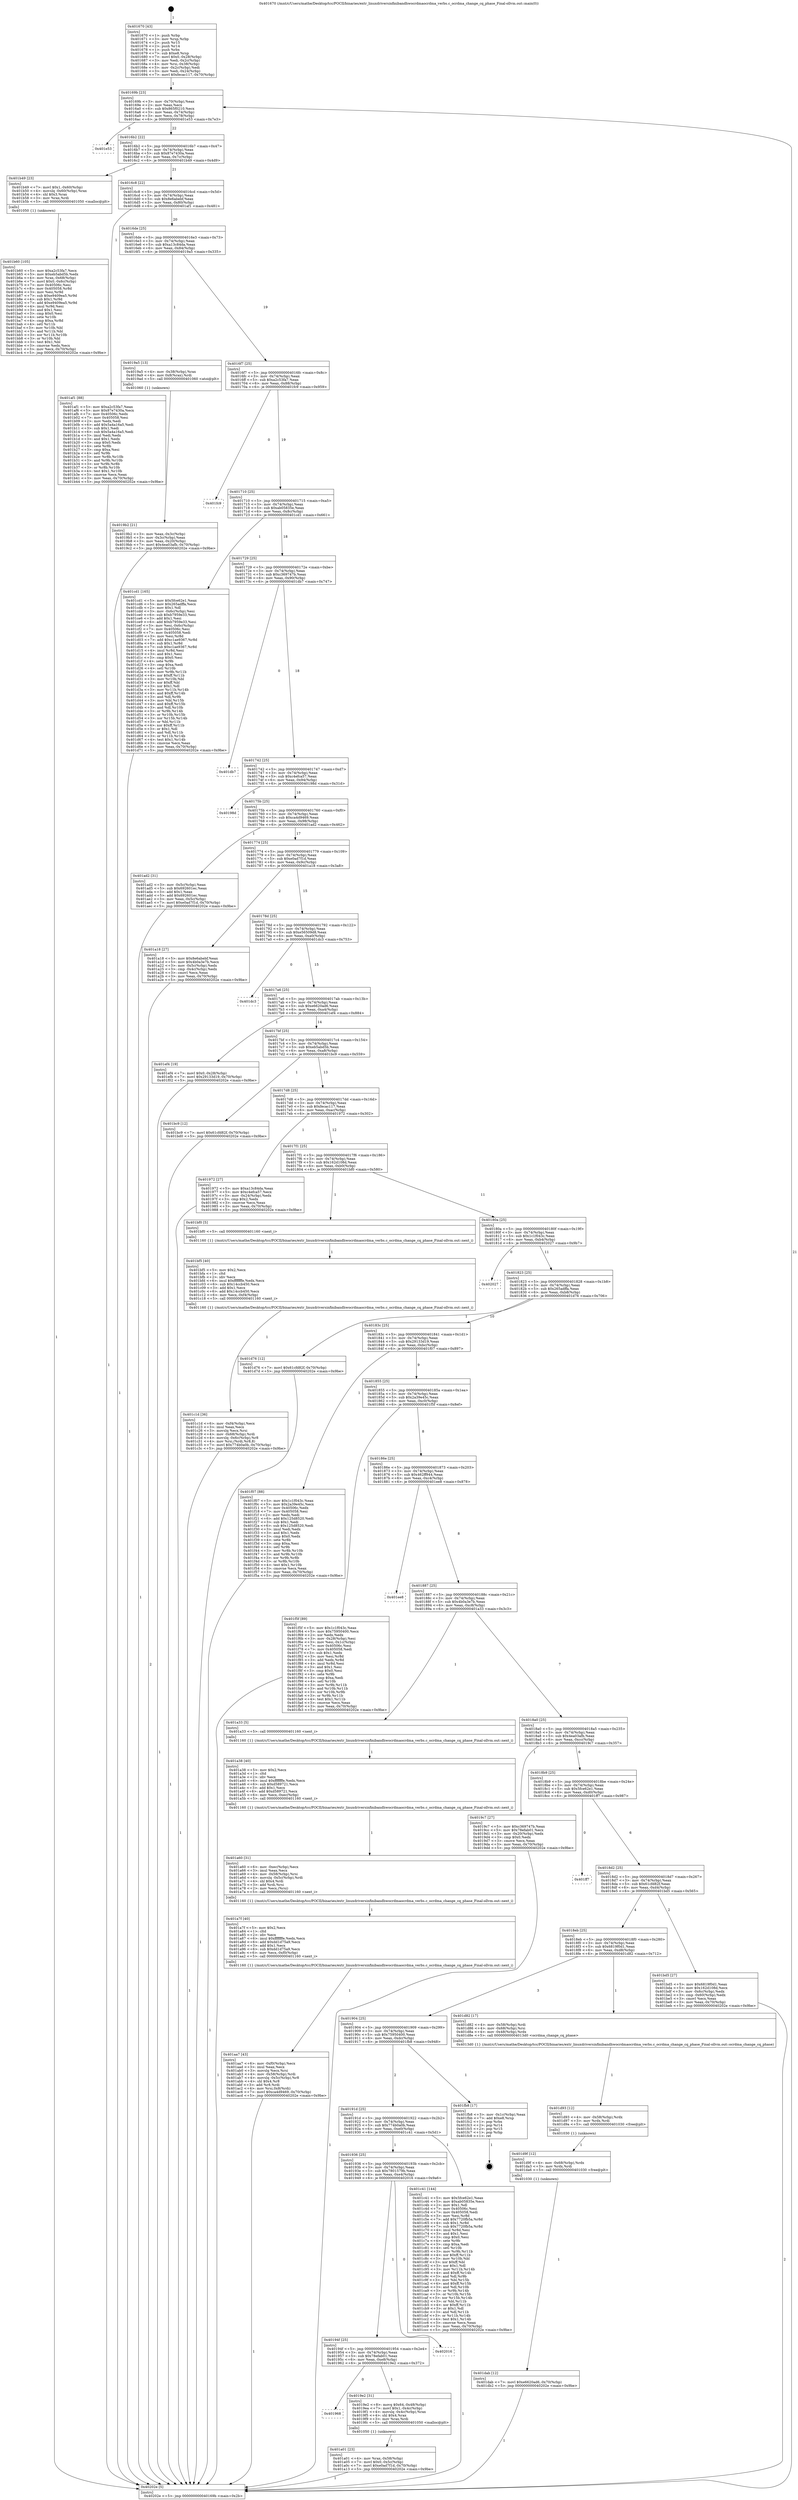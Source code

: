 digraph "0x401670" {
  label = "0x401670 (/mnt/c/Users/mathe/Desktop/tcc/POCII/binaries/extr_linuxdriversinfinibandhwocrdmaocrdma_verbs.c_ocrdma_change_cq_phase_Final-ollvm.out::main(0))"
  labelloc = "t"
  node[shape=record]

  Entry [label="",width=0.3,height=0.3,shape=circle,fillcolor=black,style=filled]
  "0x40169b" [label="{
     0x40169b [23]\l
     | [instrs]\l
     &nbsp;&nbsp;0x40169b \<+3\>: mov -0x70(%rbp),%eax\l
     &nbsp;&nbsp;0x40169e \<+2\>: mov %eax,%ecx\l
     &nbsp;&nbsp;0x4016a0 \<+6\>: sub $0x865f0210,%ecx\l
     &nbsp;&nbsp;0x4016a6 \<+3\>: mov %eax,-0x74(%rbp)\l
     &nbsp;&nbsp;0x4016a9 \<+3\>: mov %ecx,-0x78(%rbp)\l
     &nbsp;&nbsp;0x4016ac \<+6\>: je 0000000000401e53 \<main+0x7e3\>\l
  }"]
  "0x401e53" [label="{
     0x401e53\l
  }", style=dashed]
  "0x4016b2" [label="{
     0x4016b2 [22]\l
     | [instrs]\l
     &nbsp;&nbsp;0x4016b2 \<+5\>: jmp 00000000004016b7 \<main+0x47\>\l
     &nbsp;&nbsp;0x4016b7 \<+3\>: mov -0x74(%rbp),%eax\l
     &nbsp;&nbsp;0x4016ba \<+5\>: sub $0x87e7430a,%eax\l
     &nbsp;&nbsp;0x4016bf \<+3\>: mov %eax,-0x7c(%rbp)\l
     &nbsp;&nbsp;0x4016c2 \<+6\>: je 0000000000401b49 \<main+0x4d9\>\l
  }"]
  Exit [label="",width=0.3,height=0.3,shape=circle,fillcolor=black,style=filled,peripheries=2]
  "0x401b49" [label="{
     0x401b49 [23]\l
     | [instrs]\l
     &nbsp;&nbsp;0x401b49 \<+7\>: movl $0x1,-0x60(%rbp)\l
     &nbsp;&nbsp;0x401b50 \<+4\>: movslq -0x60(%rbp),%rax\l
     &nbsp;&nbsp;0x401b54 \<+4\>: shl $0x3,%rax\l
     &nbsp;&nbsp;0x401b58 \<+3\>: mov %rax,%rdi\l
     &nbsp;&nbsp;0x401b5b \<+5\>: call 0000000000401050 \<malloc@plt\>\l
     | [calls]\l
     &nbsp;&nbsp;0x401050 \{1\} (unknown)\l
  }"]
  "0x4016c8" [label="{
     0x4016c8 [22]\l
     | [instrs]\l
     &nbsp;&nbsp;0x4016c8 \<+5\>: jmp 00000000004016cd \<main+0x5d\>\l
     &nbsp;&nbsp;0x4016cd \<+3\>: mov -0x74(%rbp),%eax\l
     &nbsp;&nbsp;0x4016d0 \<+5\>: sub $0x8e6abebf,%eax\l
     &nbsp;&nbsp;0x4016d5 \<+3\>: mov %eax,-0x80(%rbp)\l
     &nbsp;&nbsp;0x4016d8 \<+6\>: je 0000000000401af1 \<main+0x481\>\l
  }"]
  "0x401dab" [label="{
     0x401dab [12]\l
     | [instrs]\l
     &nbsp;&nbsp;0x401dab \<+7\>: movl $0xe6620ad6,-0x70(%rbp)\l
     &nbsp;&nbsp;0x401db2 \<+5\>: jmp 000000000040202e \<main+0x9be\>\l
  }"]
  "0x401af1" [label="{
     0x401af1 [88]\l
     | [instrs]\l
     &nbsp;&nbsp;0x401af1 \<+5\>: mov $0xa2c53fa7,%eax\l
     &nbsp;&nbsp;0x401af6 \<+5\>: mov $0x87e7430a,%ecx\l
     &nbsp;&nbsp;0x401afb \<+7\>: mov 0x40506c,%edx\l
     &nbsp;&nbsp;0x401b02 \<+7\>: mov 0x405058,%esi\l
     &nbsp;&nbsp;0x401b09 \<+2\>: mov %edx,%edi\l
     &nbsp;&nbsp;0x401b0b \<+6\>: add $0x5a4a16a5,%edi\l
     &nbsp;&nbsp;0x401b11 \<+3\>: sub $0x1,%edi\l
     &nbsp;&nbsp;0x401b14 \<+6\>: sub $0x5a4a16a5,%edi\l
     &nbsp;&nbsp;0x401b1a \<+3\>: imul %edi,%edx\l
     &nbsp;&nbsp;0x401b1d \<+3\>: and $0x1,%edx\l
     &nbsp;&nbsp;0x401b20 \<+3\>: cmp $0x0,%edx\l
     &nbsp;&nbsp;0x401b23 \<+4\>: sete %r8b\l
     &nbsp;&nbsp;0x401b27 \<+3\>: cmp $0xa,%esi\l
     &nbsp;&nbsp;0x401b2a \<+4\>: setl %r9b\l
     &nbsp;&nbsp;0x401b2e \<+3\>: mov %r8b,%r10b\l
     &nbsp;&nbsp;0x401b31 \<+3\>: and %r9b,%r10b\l
     &nbsp;&nbsp;0x401b34 \<+3\>: xor %r9b,%r8b\l
     &nbsp;&nbsp;0x401b37 \<+3\>: or %r8b,%r10b\l
     &nbsp;&nbsp;0x401b3a \<+4\>: test $0x1,%r10b\l
     &nbsp;&nbsp;0x401b3e \<+3\>: cmovne %ecx,%eax\l
     &nbsp;&nbsp;0x401b41 \<+3\>: mov %eax,-0x70(%rbp)\l
     &nbsp;&nbsp;0x401b44 \<+5\>: jmp 000000000040202e \<main+0x9be\>\l
  }"]
  "0x4016de" [label="{
     0x4016de [25]\l
     | [instrs]\l
     &nbsp;&nbsp;0x4016de \<+5\>: jmp 00000000004016e3 \<main+0x73\>\l
     &nbsp;&nbsp;0x4016e3 \<+3\>: mov -0x74(%rbp),%eax\l
     &nbsp;&nbsp;0x4016e6 \<+5\>: sub $0xa13c84da,%eax\l
     &nbsp;&nbsp;0x4016eb \<+6\>: mov %eax,-0x84(%rbp)\l
     &nbsp;&nbsp;0x4016f1 \<+6\>: je 00000000004019a5 \<main+0x335\>\l
  }"]
  "0x401d9f" [label="{
     0x401d9f [12]\l
     | [instrs]\l
     &nbsp;&nbsp;0x401d9f \<+4\>: mov -0x68(%rbp),%rdx\l
     &nbsp;&nbsp;0x401da3 \<+3\>: mov %rdx,%rdi\l
     &nbsp;&nbsp;0x401da6 \<+5\>: call 0000000000401030 \<free@plt\>\l
     | [calls]\l
     &nbsp;&nbsp;0x401030 \{1\} (unknown)\l
  }"]
  "0x4019a5" [label="{
     0x4019a5 [13]\l
     | [instrs]\l
     &nbsp;&nbsp;0x4019a5 \<+4\>: mov -0x38(%rbp),%rax\l
     &nbsp;&nbsp;0x4019a9 \<+4\>: mov 0x8(%rax),%rdi\l
     &nbsp;&nbsp;0x4019ad \<+5\>: call 0000000000401060 \<atoi@plt\>\l
     | [calls]\l
     &nbsp;&nbsp;0x401060 \{1\} (unknown)\l
  }"]
  "0x4016f7" [label="{
     0x4016f7 [25]\l
     | [instrs]\l
     &nbsp;&nbsp;0x4016f7 \<+5\>: jmp 00000000004016fc \<main+0x8c\>\l
     &nbsp;&nbsp;0x4016fc \<+3\>: mov -0x74(%rbp),%eax\l
     &nbsp;&nbsp;0x4016ff \<+5\>: sub $0xa2c53fa7,%eax\l
     &nbsp;&nbsp;0x401704 \<+6\>: mov %eax,-0x88(%rbp)\l
     &nbsp;&nbsp;0x40170a \<+6\>: je 0000000000401fc9 \<main+0x959\>\l
  }"]
  "0x401d93" [label="{
     0x401d93 [12]\l
     | [instrs]\l
     &nbsp;&nbsp;0x401d93 \<+4\>: mov -0x58(%rbp),%rdx\l
     &nbsp;&nbsp;0x401d97 \<+3\>: mov %rdx,%rdi\l
     &nbsp;&nbsp;0x401d9a \<+5\>: call 0000000000401030 \<free@plt\>\l
     | [calls]\l
     &nbsp;&nbsp;0x401030 \{1\} (unknown)\l
  }"]
  "0x401fc9" [label="{
     0x401fc9\l
  }", style=dashed]
  "0x401710" [label="{
     0x401710 [25]\l
     | [instrs]\l
     &nbsp;&nbsp;0x401710 \<+5\>: jmp 0000000000401715 \<main+0xa5\>\l
     &nbsp;&nbsp;0x401715 \<+3\>: mov -0x74(%rbp),%eax\l
     &nbsp;&nbsp;0x401718 \<+5\>: sub $0xab05835e,%eax\l
     &nbsp;&nbsp;0x40171d \<+6\>: mov %eax,-0x8c(%rbp)\l
     &nbsp;&nbsp;0x401723 \<+6\>: je 0000000000401cd1 \<main+0x661\>\l
  }"]
  "0x401c1d" [label="{
     0x401c1d [36]\l
     | [instrs]\l
     &nbsp;&nbsp;0x401c1d \<+6\>: mov -0xf4(%rbp),%ecx\l
     &nbsp;&nbsp;0x401c23 \<+3\>: imul %eax,%ecx\l
     &nbsp;&nbsp;0x401c26 \<+3\>: movslq %ecx,%rsi\l
     &nbsp;&nbsp;0x401c29 \<+4\>: mov -0x68(%rbp),%rdi\l
     &nbsp;&nbsp;0x401c2d \<+4\>: movslq -0x6c(%rbp),%r8\l
     &nbsp;&nbsp;0x401c31 \<+4\>: mov %rsi,(%rdi,%r8,8)\l
     &nbsp;&nbsp;0x401c35 \<+7\>: movl $0x774b0a0b,-0x70(%rbp)\l
     &nbsp;&nbsp;0x401c3c \<+5\>: jmp 000000000040202e \<main+0x9be\>\l
  }"]
  "0x401cd1" [label="{
     0x401cd1 [165]\l
     | [instrs]\l
     &nbsp;&nbsp;0x401cd1 \<+5\>: mov $0x5fce62e1,%eax\l
     &nbsp;&nbsp;0x401cd6 \<+5\>: mov $0x265adffa,%ecx\l
     &nbsp;&nbsp;0x401cdb \<+2\>: mov $0x1,%dl\l
     &nbsp;&nbsp;0x401cdd \<+3\>: mov -0x6c(%rbp),%esi\l
     &nbsp;&nbsp;0x401ce0 \<+6\>: sub $0xb7959e33,%esi\l
     &nbsp;&nbsp;0x401ce6 \<+3\>: add $0x1,%esi\l
     &nbsp;&nbsp;0x401ce9 \<+6\>: add $0xb7959e33,%esi\l
     &nbsp;&nbsp;0x401cef \<+3\>: mov %esi,-0x6c(%rbp)\l
     &nbsp;&nbsp;0x401cf2 \<+7\>: mov 0x40506c,%esi\l
     &nbsp;&nbsp;0x401cf9 \<+7\>: mov 0x405058,%edi\l
     &nbsp;&nbsp;0x401d00 \<+3\>: mov %esi,%r8d\l
     &nbsp;&nbsp;0x401d03 \<+7\>: add $0xc1ae9367,%r8d\l
     &nbsp;&nbsp;0x401d0a \<+4\>: sub $0x1,%r8d\l
     &nbsp;&nbsp;0x401d0e \<+7\>: sub $0xc1ae9367,%r8d\l
     &nbsp;&nbsp;0x401d15 \<+4\>: imul %r8d,%esi\l
     &nbsp;&nbsp;0x401d19 \<+3\>: and $0x1,%esi\l
     &nbsp;&nbsp;0x401d1c \<+3\>: cmp $0x0,%esi\l
     &nbsp;&nbsp;0x401d1f \<+4\>: sete %r9b\l
     &nbsp;&nbsp;0x401d23 \<+3\>: cmp $0xa,%edi\l
     &nbsp;&nbsp;0x401d26 \<+4\>: setl %r10b\l
     &nbsp;&nbsp;0x401d2a \<+3\>: mov %r9b,%r11b\l
     &nbsp;&nbsp;0x401d2d \<+4\>: xor $0xff,%r11b\l
     &nbsp;&nbsp;0x401d31 \<+3\>: mov %r10b,%bl\l
     &nbsp;&nbsp;0x401d34 \<+3\>: xor $0xff,%bl\l
     &nbsp;&nbsp;0x401d37 \<+3\>: xor $0x1,%dl\l
     &nbsp;&nbsp;0x401d3a \<+3\>: mov %r11b,%r14b\l
     &nbsp;&nbsp;0x401d3d \<+4\>: and $0xff,%r14b\l
     &nbsp;&nbsp;0x401d41 \<+3\>: and %dl,%r9b\l
     &nbsp;&nbsp;0x401d44 \<+3\>: mov %bl,%r15b\l
     &nbsp;&nbsp;0x401d47 \<+4\>: and $0xff,%r15b\l
     &nbsp;&nbsp;0x401d4b \<+3\>: and %dl,%r10b\l
     &nbsp;&nbsp;0x401d4e \<+3\>: or %r9b,%r14b\l
     &nbsp;&nbsp;0x401d51 \<+3\>: or %r10b,%r15b\l
     &nbsp;&nbsp;0x401d54 \<+3\>: xor %r15b,%r14b\l
     &nbsp;&nbsp;0x401d57 \<+3\>: or %bl,%r11b\l
     &nbsp;&nbsp;0x401d5a \<+4\>: xor $0xff,%r11b\l
     &nbsp;&nbsp;0x401d5e \<+3\>: or $0x1,%dl\l
     &nbsp;&nbsp;0x401d61 \<+3\>: and %dl,%r11b\l
     &nbsp;&nbsp;0x401d64 \<+3\>: or %r11b,%r14b\l
     &nbsp;&nbsp;0x401d67 \<+4\>: test $0x1,%r14b\l
     &nbsp;&nbsp;0x401d6b \<+3\>: cmovne %ecx,%eax\l
     &nbsp;&nbsp;0x401d6e \<+3\>: mov %eax,-0x70(%rbp)\l
     &nbsp;&nbsp;0x401d71 \<+5\>: jmp 000000000040202e \<main+0x9be\>\l
  }"]
  "0x401729" [label="{
     0x401729 [25]\l
     | [instrs]\l
     &nbsp;&nbsp;0x401729 \<+5\>: jmp 000000000040172e \<main+0xbe\>\l
     &nbsp;&nbsp;0x40172e \<+3\>: mov -0x74(%rbp),%eax\l
     &nbsp;&nbsp;0x401731 \<+5\>: sub $0xc369747b,%eax\l
     &nbsp;&nbsp;0x401736 \<+6\>: mov %eax,-0x90(%rbp)\l
     &nbsp;&nbsp;0x40173c \<+6\>: je 0000000000401db7 \<main+0x747\>\l
  }"]
  "0x401bf5" [label="{
     0x401bf5 [40]\l
     | [instrs]\l
     &nbsp;&nbsp;0x401bf5 \<+5\>: mov $0x2,%ecx\l
     &nbsp;&nbsp;0x401bfa \<+1\>: cltd\l
     &nbsp;&nbsp;0x401bfb \<+2\>: idiv %ecx\l
     &nbsp;&nbsp;0x401bfd \<+6\>: imul $0xfffffffe,%edx,%ecx\l
     &nbsp;&nbsp;0x401c03 \<+6\>: sub $0x14ccb450,%ecx\l
     &nbsp;&nbsp;0x401c09 \<+3\>: add $0x1,%ecx\l
     &nbsp;&nbsp;0x401c0c \<+6\>: add $0x14ccb450,%ecx\l
     &nbsp;&nbsp;0x401c12 \<+6\>: mov %ecx,-0xf4(%rbp)\l
     &nbsp;&nbsp;0x401c18 \<+5\>: call 0000000000401160 \<next_i\>\l
     | [calls]\l
     &nbsp;&nbsp;0x401160 \{1\} (/mnt/c/Users/mathe/Desktop/tcc/POCII/binaries/extr_linuxdriversinfinibandhwocrdmaocrdma_verbs.c_ocrdma_change_cq_phase_Final-ollvm.out::next_i)\l
  }"]
  "0x401db7" [label="{
     0x401db7\l
  }", style=dashed]
  "0x401742" [label="{
     0x401742 [25]\l
     | [instrs]\l
     &nbsp;&nbsp;0x401742 \<+5\>: jmp 0000000000401747 \<main+0xd7\>\l
     &nbsp;&nbsp;0x401747 \<+3\>: mov -0x74(%rbp),%eax\l
     &nbsp;&nbsp;0x40174a \<+5\>: sub $0xc4efca57,%eax\l
     &nbsp;&nbsp;0x40174f \<+6\>: mov %eax,-0x94(%rbp)\l
     &nbsp;&nbsp;0x401755 \<+6\>: je 000000000040198d \<main+0x31d\>\l
  }"]
  "0x401b60" [label="{
     0x401b60 [105]\l
     | [instrs]\l
     &nbsp;&nbsp;0x401b60 \<+5\>: mov $0xa2c53fa7,%ecx\l
     &nbsp;&nbsp;0x401b65 \<+5\>: mov $0xeb5abd5b,%edx\l
     &nbsp;&nbsp;0x401b6a \<+4\>: mov %rax,-0x68(%rbp)\l
     &nbsp;&nbsp;0x401b6e \<+7\>: movl $0x0,-0x6c(%rbp)\l
     &nbsp;&nbsp;0x401b75 \<+7\>: mov 0x40506c,%esi\l
     &nbsp;&nbsp;0x401b7c \<+8\>: mov 0x405058,%r8d\l
     &nbsp;&nbsp;0x401b84 \<+3\>: mov %esi,%r9d\l
     &nbsp;&nbsp;0x401b87 \<+7\>: sub $0xe9409ea5,%r9d\l
     &nbsp;&nbsp;0x401b8e \<+4\>: sub $0x1,%r9d\l
     &nbsp;&nbsp;0x401b92 \<+7\>: add $0xe9409ea5,%r9d\l
     &nbsp;&nbsp;0x401b99 \<+4\>: imul %r9d,%esi\l
     &nbsp;&nbsp;0x401b9d \<+3\>: and $0x1,%esi\l
     &nbsp;&nbsp;0x401ba0 \<+3\>: cmp $0x0,%esi\l
     &nbsp;&nbsp;0x401ba3 \<+4\>: sete %r10b\l
     &nbsp;&nbsp;0x401ba7 \<+4\>: cmp $0xa,%r8d\l
     &nbsp;&nbsp;0x401bab \<+4\>: setl %r11b\l
     &nbsp;&nbsp;0x401baf \<+3\>: mov %r10b,%bl\l
     &nbsp;&nbsp;0x401bb2 \<+3\>: and %r11b,%bl\l
     &nbsp;&nbsp;0x401bb5 \<+3\>: xor %r11b,%r10b\l
     &nbsp;&nbsp;0x401bb8 \<+3\>: or %r10b,%bl\l
     &nbsp;&nbsp;0x401bbb \<+3\>: test $0x1,%bl\l
     &nbsp;&nbsp;0x401bbe \<+3\>: cmovne %edx,%ecx\l
     &nbsp;&nbsp;0x401bc1 \<+3\>: mov %ecx,-0x70(%rbp)\l
     &nbsp;&nbsp;0x401bc4 \<+5\>: jmp 000000000040202e \<main+0x9be\>\l
  }"]
  "0x40198d" [label="{
     0x40198d\l
  }", style=dashed]
  "0x40175b" [label="{
     0x40175b [25]\l
     | [instrs]\l
     &nbsp;&nbsp;0x40175b \<+5\>: jmp 0000000000401760 \<main+0xf0\>\l
     &nbsp;&nbsp;0x401760 \<+3\>: mov -0x74(%rbp),%eax\l
     &nbsp;&nbsp;0x401763 \<+5\>: sub $0xca4d9469,%eax\l
     &nbsp;&nbsp;0x401768 \<+6\>: mov %eax,-0x98(%rbp)\l
     &nbsp;&nbsp;0x40176e \<+6\>: je 0000000000401ad2 \<main+0x462\>\l
  }"]
  "0x401aa7" [label="{
     0x401aa7 [43]\l
     | [instrs]\l
     &nbsp;&nbsp;0x401aa7 \<+6\>: mov -0xf0(%rbp),%ecx\l
     &nbsp;&nbsp;0x401aad \<+3\>: imul %eax,%ecx\l
     &nbsp;&nbsp;0x401ab0 \<+3\>: movslq %ecx,%rsi\l
     &nbsp;&nbsp;0x401ab3 \<+4\>: mov -0x58(%rbp),%rdi\l
     &nbsp;&nbsp;0x401ab7 \<+4\>: movslq -0x5c(%rbp),%r8\l
     &nbsp;&nbsp;0x401abb \<+4\>: shl $0x4,%r8\l
     &nbsp;&nbsp;0x401abf \<+3\>: add %r8,%rdi\l
     &nbsp;&nbsp;0x401ac2 \<+4\>: mov %rsi,0x8(%rdi)\l
     &nbsp;&nbsp;0x401ac6 \<+7\>: movl $0xca4d9469,-0x70(%rbp)\l
     &nbsp;&nbsp;0x401acd \<+5\>: jmp 000000000040202e \<main+0x9be\>\l
  }"]
  "0x401ad2" [label="{
     0x401ad2 [31]\l
     | [instrs]\l
     &nbsp;&nbsp;0x401ad2 \<+3\>: mov -0x5c(%rbp),%eax\l
     &nbsp;&nbsp;0x401ad5 \<+5\>: sub $0x692601ec,%eax\l
     &nbsp;&nbsp;0x401ada \<+3\>: add $0x1,%eax\l
     &nbsp;&nbsp;0x401add \<+5\>: add $0x692601ec,%eax\l
     &nbsp;&nbsp;0x401ae2 \<+3\>: mov %eax,-0x5c(%rbp)\l
     &nbsp;&nbsp;0x401ae5 \<+7\>: movl $0xe0ad7f1d,-0x70(%rbp)\l
     &nbsp;&nbsp;0x401aec \<+5\>: jmp 000000000040202e \<main+0x9be\>\l
  }"]
  "0x401774" [label="{
     0x401774 [25]\l
     | [instrs]\l
     &nbsp;&nbsp;0x401774 \<+5\>: jmp 0000000000401779 \<main+0x109\>\l
     &nbsp;&nbsp;0x401779 \<+3\>: mov -0x74(%rbp),%eax\l
     &nbsp;&nbsp;0x40177c \<+5\>: sub $0xe0ad7f1d,%eax\l
     &nbsp;&nbsp;0x401781 \<+6\>: mov %eax,-0x9c(%rbp)\l
     &nbsp;&nbsp;0x401787 \<+6\>: je 0000000000401a18 \<main+0x3a8\>\l
  }"]
  "0x401a7f" [label="{
     0x401a7f [40]\l
     | [instrs]\l
     &nbsp;&nbsp;0x401a7f \<+5\>: mov $0x2,%ecx\l
     &nbsp;&nbsp;0x401a84 \<+1\>: cltd\l
     &nbsp;&nbsp;0x401a85 \<+2\>: idiv %ecx\l
     &nbsp;&nbsp;0x401a87 \<+6\>: imul $0xfffffffe,%edx,%ecx\l
     &nbsp;&nbsp;0x401a8d \<+6\>: add $0xdd1d75a9,%ecx\l
     &nbsp;&nbsp;0x401a93 \<+3\>: add $0x1,%ecx\l
     &nbsp;&nbsp;0x401a96 \<+6\>: sub $0xdd1d75a9,%ecx\l
     &nbsp;&nbsp;0x401a9c \<+6\>: mov %ecx,-0xf0(%rbp)\l
     &nbsp;&nbsp;0x401aa2 \<+5\>: call 0000000000401160 \<next_i\>\l
     | [calls]\l
     &nbsp;&nbsp;0x401160 \{1\} (/mnt/c/Users/mathe/Desktop/tcc/POCII/binaries/extr_linuxdriversinfinibandhwocrdmaocrdma_verbs.c_ocrdma_change_cq_phase_Final-ollvm.out::next_i)\l
  }"]
  "0x401a18" [label="{
     0x401a18 [27]\l
     | [instrs]\l
     &nbsp;&nbsp;0x401a18 \<+5\>: mov $0x8e6abebf,%eax\l
     &nbsp;&nbsp;0x401a1d \<+5\>: mov $0x4b0a3e7b,%ecx\l
     &nbsp;&nbsp;0x401a22 \<+3\>: mov -0x5c(%rbp),%edx\l
     &nbsp;&nbsp;0x401a25 \<+3\>: cmp -0x4c(%rbp),%edx\l
     &nbsp;&nbsp;0x401a28 \<+3\>: cmovl %ecx,%eax\l
     &nbsp;&nbsp;0x401a2b \<+3\>: mov %eax,-0x70(%rbp)\l
     &nbsp;&nbsp;0x401a2e \<+5\>: jmp 000000000040202e \<main+0x9be\>\l
  }"]
  "0x40178d" [label="{
     0x40178d [25]\l
     | [instrs]\l
     &nbsp;&nbsp;0x40178d \<+5\>: jmp 0000000000401792 \<main+0x122\>\l
     &nbsp;&nbsp;0x401792 \<+3\>: mov -0x74(%rbp),%eax\l
     &nbsp;&nbsp;0x401795 \<+5\>: sub $0xe56509d8,%eax\l
     &nbsp;&nbsp;0x40179a \<+6\>: mov %eax,-0xa0(%rbp)\l
     &nbsp;&nbsp;0x4017a0 \<+6\>: je 0000000000401dc3 \<main+0x753\>\l
  }"]
  "0x401a60" [label="{
     0x401a60 [31]\l
     | [instrs]\l
     &nbsp;&nbsp;0x401a60 \<+6\>: mov -0xec(%rbp),%ecx\l
     &nbsp;&nbsp;0x401a66 \<+3\>: imul %eax,%ecx\l
     &nbsp;&nbsp;0x401a69 \<+4\>: mov -0x58(%rbp),%rsi\l
     &nbsp;&nbsp;0x401a6d \<+4\>: movslq -0x5c(%rbp),%rdi\l
     &nbsp;&nbsp;0x401a71 \<+4\>: shl $0x4,%rdi\l
     &nbsp;&nbsp;0x401a75 \<+3\>: add %rdi,%rsi\l
     &nbsp;&nbsp;0x401a78 \<+2\>: mov %ecx,(%rsi)\l
     &nbsp;&nbsp;0x401a7a \<+5\>: call 0000000000401160 \<next_i\>\l
     | [calls]\l
     &nbsp;&nbsp;0x401160 \{1\} (/mnt/c/Users/mathe/Desktop/tcc/POCII/binaries/extr_linuxdriversinfinibandhwocrdmaocrdma_verbs.c_ocrdma_change_cq_phase_Final-ollvm.out::next_i)\l
  }"]
  "0x401dc3" [label="{
     0x401dc3\l
  }", style=dashed]
  "0x4017a6" [label="{
     0x4017a6 [25]\l
     | [instrs]\l
     &nbsp;&nbsp;0x4017a6 \<+5\>: jmp 00000000004017ab \<main+0x13b\>\l
     &nbsp;&nbsp;0x4017ab \<+3\>: mov -0x74(%rbp),%eax\l
     &nbsp;&nbsp;0x4017ae \<+5\>: sub $0xe6620ad6,%eax\l
     &nbsp;&nbsp;0x4017b3 \<+6\>: mov %eax,-0xa4(%rbp)\l
     &nbsp;&nbsp;0x4017b9 \<+6\>: je 0000000000401ef4 \<main+0x884\>\l
  }"]
  "0x401a38" [label="{
     0x401a38 [40]\l
     | [instrs]\l
     &nbsp;&nbsp;0x401a38 \<+5\>: mov $0x2,%ecx\l
     &nbsp;&nbsp;0x401a3d \<+1\>: cltd\l
     &nbsp;&nbsp;0x401a3e \<+2\>: idiv %ecx\l
     &nbsp;&nbsp;0x401a40 \<+6\>: imul $0xfffffffe,%edx,%ecx\l
     &nbsp;&nbsp;0x401a46 \<+6\>: sub $0xd589721,%ecx\l
     &nbsp;&nbsp;0x401a4c \<+3\>: add $0x1,%ecx\l
     &nbsp;&nbsp;0x401a4f \<+6\>: add $0xd589721,%ecx\l
     &nbsp;&nbsp;0x401a55 \<+6\>: mov %ecx,-0xec(%rbp)\l
     &nbsp;&nbsp;0x401a5b \<+5\>: call 0000000000401160 \<next_i\>\l
     | [calls]\l
     &nbsp;&nbsp;0x401160 \{1\} (/mnt/c/Users/mathe/Desktop/tcc/POCII/binaries/extr_linuxdriversinfinibandhwocrdmaocrdma_verbs.c_ocrdma_change_cq_phase_Final-ollvm.out::next_i)\l
  }"]
  "0x401ef4" [label="{
     0x401ef4 [19]\l
     | [instrs]\l
     &nbsp;&nbsp;0x401ef4 \<+7\>: movl $0x0,-0x28(%rbp)\l
     &nbsp;&nbsp;0x401efb \<+7\>: movl $0x29133d19,-0x70(%rbp)\l
     &nbsp;&nbsp;0x401f02 \<+5\>: jmp 000000000040202e \<main+0x9be\>\l
  }"]
  "0x4017bf" [label="{
     0x4017bf [25]\l
     | [instrs]\l
     &nbsp;&nbsp;0x4017bf \<+5\>: jmp 00000000004017c4 \<main+0x154\>\l
     &nbsp;&nbsp;0x4017c4 \<+3\>: mov -0x74(%rbp),%eax\l
     &nbsp;&nbsp;0x4017c7 \<+5\>: sub $0xeb5abd5b,%eax\l
     &nbsp;&nbsp;0x4017cc \<+6\>: mov %eax,-0xa8(%rbp)\l
     &nbsp;&nbsp;0x4017d2 \<+6\>: je 0000000000401bc9 \<main+0x559\>\l
  }"]
  "0x401a01" [label="{
     0x401a01 [23]\l
     | [instrs]\l
     &nbsp;&nbsp;0x401a01 \<+4\>: mov %rax,-0x58(%rbp)\l
     &nbsp;&nbsp;0x401a05 \<+7\>: movl $0x0,-0x5c(%rbp)\l
     &nbsp;&nbsp;0x401a0c \<+7\>: movl $0xe0ad7f1d,-0x70(%rbp)\l
     &nbsp;&nbsp;0x401a13 \<+5\>: jmp 000000000040202e \<main+0x9be\>\l
  }"]
  "0x401bc9" [label="{
     0x401bc9 [12]\l
     | [instrs]\l
     &nbsp;&nbsp;0x401bc9 \<+7\>: movl $0x61cfd82f,-0x70(%rbp)\l
     &nbsp;&nbsp;0x401bd0 \<+5\>: jmp 000000000040202e \<main+0x9be\>\l
  }"]
  "0x4017d8" [label="{
     0x4017d8 [25]\l
     | [instrs]\l
     &nbsp;&nbsp;0x4017d8 \<+5\>: jmp 00000000004017dd \<main+0x16d\>\l
     &nbsp;&nbsp;0x4017dd \<+3\>: mov -0x74(%rbp),%eax\l
     &nbsp;&nbsp;0x4017e0 \<+5\>: sub $0xfecac117,%eax\l
     &nbsp;&nbsp;0x4017e5 \<+6\>: mov %eax,-0xac(%rbp)\l
     &nbsp;&nbsp;0x4017eb \<+6\>: je 0000000000401972 \<main+0x302\>\l
  }"]
  "0x401968" [label="{
     0x401968\l
  }", style=dashed]
  "0x401972" [label="{
     0x401972 [27]\l
     | [instrs]\l
     &nbsp;&nbsp;0x401972 \<+5\>: mov $0xa13c84da,%eax\l
     &nbsp;&nbsp;0x401977 \<+5\>: mov $0xc4efca57,%ecx\l
     &nbsp;&nbsp;0x40197c \<+3\>: mov -0x24(%rbp),%edx\l
     &nbsp;&nbsp;0x40197f \<+3\>: cmp $0x2,%edx\l
     &nbsp;&nbsp;0x401982 \<+3\>: cmovne %ecx,%eax\l
     &nbsp;&nbsp;0x401985 \<+3\>: mov %eax,-0x70(%rbp)\l
     &nbsp;&nbsp;0x401988 \<+5\>: jmp 000000000040202e \<main+0x9be\>\l
  }"]
  "0x4017f1" [label="{
     0x4017f1 [25]\l
     | [instrs]\l
     &nbsp;&nbsp;0x4017f1 \<+5\>: jmp 00000000004017f6 \<main+0x186\>\l
     &nbsp;&nbsp;0x4017f6 \<+3\>: mov -0x74(%rbp),%eax\l
     &nbsp;&nbsp;0x4017f9 \<+5\>: sub $0x162d108d,%eax\l
     &nbsp;&nbsp;0x4017fe \<+6\>: mov %eax,-0xb0(%rbp)\l
     &nbsp;&nbsp;0x401804 \<+6\>: je 0000000000401bf0 \<main+0x580\>\l
  }"]
  "0x40202e" [label="{
     0x40202e [5]\l
     | [instrs]\l
     &nbsp;&nbsp;0x40202e \<+5\>: jmp 000000000040169b \<main+0x2b\>\l
  }"]
  "0x401670" [label="{
     0x401670 [43]\l
     | [instrs]\l
     &nbsp;&nbsp;0x401670 \<+1\>: push %rbp\l
     &nbsp;&nbsp;0x401671 \<+3\>: mov %rsp,%rbp\l
     &nbsp;&nbsp;0x401674 \<+2\>: push %r15\l
     &nbsp;&nbsp;0x401676 \<+2\>: push %r14\l
     &nbsp;&nbsp;0x401678 \<+1\>: push %rbx\l
     &nbsp;&nbsp;0x401679 \<+7\>: sub $0xe8,%rsp\l
     &nbsp;&nbsp;0x401680 \<+7\>: movl $0x0,-0x28(%rbp)\l
     &nbsp;&nbsp;0x401687 \<+3\>: mov %edi,-0x2c(%rbp)\l
     &nbsp;&nbsp;0x40168a \<+4\>: mov %rsi,-0x38(%rbp)\l
     &nbsp;&nbsp;0x40168e \<+3\>: mov -0x2c(%rbp),%edi\l
     &nbsp;&nbsp;0x401691 \<+3\>: mov %edi,-0x24(%rbp)\l
     &nbsp;&nbsp;0x401694 \<+7\>: movl $0xfecac117,-0x70(%rbp)\l
  }"]
  "0x4019b2" [label="{
     0x4019b2 [21]\l
     | [instrs]\l
     &nbsp;&nbsp;0x4019b2 \<+3\>: mov %eax,-0x3c(%rbp)\l
     &nbsp;&nbsp;0x4019b5 \<+3\>: mov -0x3c(%rbp),%eax\l
     &nbsp;&nbsp;0x4019b8 \<+3\>: mov %eax,-0x20(%rbp)\l
     &nbsp;&nbsp;0x4019bb \<+7\>: movl $0x4ea03afb,-0x70(%rbp)\l
     &nbsp;&nbsp;0x4019c2 \<+5\>: jmp 000000000040202e \<main+0x9be\>\l
  }"]
  "0x4019e2" [label="{
     0x4019e2 [31]\l
     | [instrs]\l
     &nbsp;&nbsp;0x4019e2 \<+8\>: movq $0x64,-0x48(%rbp)\l
     &nbsp;&nbsp;0x4019ea \<+7\>: movl $0x1,-0x4c(%rbp)\l
     &nbsp;&nbsp;0x4019f1 \<+4\>: movslq -0x4c(%rbp),%rax\l
     &nbsp;&nbsp;0x4019f5 \<+4\>: shl $0x4,%rax\l
     &nbsp;&nbsp;0x4019f9 \<+3\>: mov %rax,%rdi\l
     &nbsp;&nbsp;0x4019fc \<+5\>: call 0000000000401050 \<malloc@plt\>\l
     | [calls]\l
     &nbsp;&nbsp;0x401050 \{1\} (unknown)\l
  }"]
  "0x401bf0" [label="{
     0x401bf0 [5]\l
     | [instrs]\l
     &nbsp;&nbsp;0x401bf0 \<+5\>: call 0000000000401160 \<next_i\>\l
     | [calls]\l
     &nbsp;&nbsp;0x401160 \{1\} (/mnt/c/Users/mathe/Desktop/tcc/POCII/binaries/extr_linuxdriversinfinibandhwocrdmaocrdma_verbs.c_ocrdma_change_cq_phase_Final-ollvm.out::next_i)\l
  }"]
  "0x40180a" [label="{
     0x40180a [25]\l
     | [instrs]\l
     &nbsp;&nbsp;0x40180a \<+5\>: jmp 000000000040180f \<main+0x19f\>\l
     &nbsp;&nbsp;0x40180f \<+3\>: mov -0x74(%rbp),%eax\l
     &nbsp;&nbsp;0x401812 \<+5\>: sub $0x1c1f043c,%eax\l
     &nbsp;&nbsp;0x401817 \<+6\>: mov %eax,-0xb4(%rbp)\l
     &nbsp;&nbsp;0x40181d \<+6\>: je 0000000000402027 \<main+0x9b7\>\l
  }"]
  "0x40194f" [label="{
     0x40194f [25]\l
     | [instrs]\l
     &nbsp;&nbsp;0x40194f \<+5\>: jmp 0000000000401954 \<main+0x2e4\>\l
     &nbsp;&nbsp;0x401954 \<+3\>: mov -0x74(%rbp),%eax\l
     &nbsp;&nbsp;0x401957 \<+5\>: sub $0x78efab01,%eax\l
     &nbsp;&nbsp;0x40195c \<+6\>: mov %eax,-0xe8(%rbp)\l
     &nbsp;&nbsp;0x401962 \<+6\>: je 00000000004019e2 \<main+0x372\>\l
  }"]
  "0x402027" [label="{
     0x402027\l
  }", style=dashed]
  "0x401823" [label="{
     0x401823 [25]\l
     | [instrs]\l
     &nbsp;&nbsp;0x401823 \<+5\>: jmp 0000000000401828 \<main+0x1b8\>\l
     &nbsp;&nbsp;0x401828 \<+3\>: mov -0x74(%rbp),%eax\l
     &nbsp;&nbsp;0x40182b \<+5\>: sub $0x265adffa,%eax\l
     &nbsp;&nbsp;0x401830 \<+6\>: mov %eax,-0xb8(%rbp)\l
     &nbsp;&nbsp;0x401836 \<+6\>: je 0000000000401d76 \<main+0x706\>\l
  }"]
  "0x402016" [label="{
     0x402016\l
  }", style=dashed]
  "0x401d76" [label="{
     0x401d76 [12]\l
     | [instrs]\l
     &nbsp;&nbsp;0x401d76 \<+7\>: movl $0x61cfd82f,-0x70(%rbp)\l
     &nbsp;&nbsp;0x401d7d \<+5\>: jmp 000000000040202e \<main+0x9be\>\l
  }"]
  "0x40183c" [label="{
     0x40183c [25]\l
     | [instrs]\l
     &nbsp;&nbsp;0x40183c \<+5\>: jmp 0000000000401841 \<main+0x1d1\>\l
     &nbsp;&nbsp;0x401841 \<+3\>: mov -0x74(%rbp),%eax\l
     &nbsp;&nbsp;0x401844 \<+5\>: sub $0x29133d19,%eax\l
     &nbsp;&nbsp;0x401849 \<+6\>: mov %eax,-0xbc(%rbp)\l
     &nbsp;&nbsp;0x40184f \<+6\>: je 0000000000401f07 \<main+0x897\>\l
  }"]
  "0x401936" [label="{
     0x401936 [25]\l
     | [instrs]\l
     &nbsp;&nbsp;0x401936 \<+5\>: jmp 000000000040193b \<main+0x2cb\>\l
     &nbsp;&nbsp;0x40193b \<+3\>: mov -0x74(%rbp),%eax\l
     &nbsp;&nbsp;0x40193e \<+5\>: sub $0x7801579b,%eax\l
     &nbsp;&nbsp;0x401943 \<+6\>: mov %eax,-0xe4(%rbp)\l
     &nbsp;&nbsp;0x401949 \<+6\>: je 0000000000402016 \<main+0x9a6\>\l
  }"]
  "0x401f07" [label="{
     0x401f07 [88]\l
     | [instrs]\l
     &nbsp;&nbsp;0x401f07 \<+5\>: mov $0x1c1f043c,%eax\l
     &nbsp;&nbsp;0x401f0c \<+5\>: mov $0x2a39e45c,%ecx\l
     &nbsp;&nbsp;0x401f11 \<+7\>: mov 0x40506c,%edx\l
     &nbsp;&nbsp;0x401f18 \<+7\>: mov 0x405058,%esi\l
     &nbsp;&nbsp;0x401f1f \<+2\>: mov %edx,%edi\l
     &nbsp;&nbsp;0x401f21 \<+6\>: add $0x125d8520,%edi\l
     &nbsp;&nbsp;0x401f27 \<+3\>: sub $0x1,%edi\l
     &nbsp;&nbsp;0x401f2a \<+6\>: sub $0x125d8520,%edi\l
     &nbsp;&nbsp;0x401f30 \<+3\>: imul %edi,%edx\l
     &nbsp;&nbsp;0x401f33 \<+3\>: and $0x1,%edx\l
     &nbsp;&nbsp;0x401f36 \<+3\>: cmp $0x0,%edx\l
     &nbsp;&nbsp;0x401f39 \<+4\>: sete %r8b\l
     &nbsp;&nbsp;0x401f3d \<+3\>: cmp $0xa,%esi\l
     &nbsp;&nbsp;0x401f40 \<+4\>: setl %r9b\l
     &nbsp;&nbsp;0x401f44 \<+3\>: mov %r8b,%r10b\l
     &nbsp;&nbsp;0x401f47 \<+3\>: and %r9b,%r10b\l
     &nbsp;&nbsp;0x401f4a \<+3\>: xor %r9b,%r8b\l
     &nbsp;&nbsp;0x401f4d \<+3\>: or %r8b,%r10b\l
     &nbsp;&nbsp;0x401f50 \<+4\>: test $0x1,%r10b\l
     &nbsp;&nbsp;0x401f54 \<+3\>: cmovne %ecx,%eax\l
     &nbsp;&nbsp;0x401f57 \<+3\>: mov %eax,-0x70(%rbp)\l
     &nbsp;&nbsp;0x401f5a \<+5\>: jmp 000000000040202e \<main+0x9be\>\l
  }"]
  "0x401855" [label="{
     0x401855 [25]\l
     | [instrs]\l
     &nbsp;&nbsp;0x401855 \<+5\>: jmp 000000000040185a \<main+0x1ea\>\l
     &nbsp;&nbsp;0x40185a \<+3\>: mov -0x74(%rbp),%eax\l
     &nbsp;&nbsp;0x40185d \<+5\>: sub $0x2a39e45c,%eax\l
     &nbsp;&nbsp;0x401862 \<+6\>: mov %eax,-0xc0(%rbp)\l
     &nbsp;&nbsp;0x401868 \<+6\>: je 0000000000401f5f \<main+0x8ef\>\l
  }"]
  "0x401c41" [label="{
     0x401c41 [144]\l
     | [instrs]\l
     &nbsp;&nbsp;0x401c41 \<+5\>: mov $0x5fce62e1,%eax\l
     &nbsp;&nbsp;0x401c46 \<+5\>: mov $0xab05835e,%ecx\l
     &nbsp;&nbsp;0x401c4b \<+2\>: mov $0x1,%dl\l
     &nbsp;&nbsp;0x401c4d \<+7\>: mov 0x40506c,%esi\l
     &nbsp;&nbsp;0x401c54 \<+7\>: mov 0x405058,%edi\l
     &nbsp;&nbsp;0x401c5b \<+3\>: mov %esi,%r8d\l
     &nbsp;&nbsp;0x401c5e \<+7\>: add $0x7720fb5a,%r8d\l
     &nbsp;&nbsp;0x401c65 \<+4\>: sub $0x1,%r8d\l
     &nbsp;&nbsp;0x401c69 \<+7\>: sub $0x7720fb5a,%r8d\l
     &nbsp;&nbsp;0x401c70 \<+4\>: imul %r8d,%esi\l
     &nbsp;&nbsp;0x401c74 \<+3\>: and $0x1,%esi\l
     &nbsp;&nbsp;0x401c77 \<+3\>: cmp $0x0,%esi\l
     &nbsp;&nbsp;0x401c7a \<+4\>: sete %r9b\l
     &nbsp;&nbsp;0x401c7e \<+3\>: cmp $0xa,%edi\l
     &nbsp;&nbsp;0x401c81 \<+4\>: setl %r10b\l
     &nbsp;&nbsp;0x401c85 \<+3\>: mov %r9b,%r11b\l
     &nbsp;&nbsp;0x401c88 \<+4\>: xor $0xff,%r11b\l
     &nbsp;&nbsp;0x401c8c \<+3\>: mov %r10b,%bl\l
     &nbsp;&nbsp;0x401c8f \<+3\>: xor $0xff,%bl\l
     &nbsp;&nbsp;0x401c92 \<+3\>: xor $0x1,%dl\l
     &nbsp;&nbsp;0x401c95 \<+3\>: mov %r11b,%r14b\l
     &nbsp;&nbsp;0x401c98 \<+4\>: and $0xff,%r14b\l
     &nbsp;&nbsp;0x401c9c \<+3\>: and %dl,%r9b\l
     &nbsp;&nbsp;0x401c9f \<+3\>: mov %bl,%r15b\l
     &nbsp;&nbsp;0x401ca2 \<+4\>: and $0xff,%r15b\l
     &nbsp;&nbsp;0x401ca6 \<+3\>: and %dl,%r10b\l
     &nbsp;&nbsp;0x401ca9 \<+3\>: or %r9b,%r14b\l
     &nbsp;&nbsp;0x401cac \<+3\>: or %r10b,%r15b\l
     &nbsp;&nbsp;0x401caf \<+3\>: xor %r15b,%r14b\l
     &nbsp;&nbsp;0x401cb2 \<+3\>: or %bl,%r11b\l
     &nbsp;&nbsp;0x401cb5 \<+4\>: xor $0xff,%r11b\l
     &nbsp;&nbsp;0x401cb9 \<+3\>: or $0x1,%dl\l
     &nbsp;&nbsp;0x401cbc \<+3\>: and %dl,%r11b\l
     &nbsp;&nbsp;0x401cbf \<+3\>: or %r11b,%r14b\l
     &nbsp;&nbsp;0x401cc2 \<+4\>: test $0x1,%r14b\l
     &nbsp;&nbsp;0x401cc6 \<+3\>: cmovne %ecx,%eax\l
     &nbsp;&nbsp;0x401cc9 \<+3\>: mov %eax,-0x70(%rbp)\l
     &nbsp;&nbsp;0x401ccc \<+5\>: jmp 000000000040202e \<main+0x9be\>\l
  }"]
  "0x401f5f" [label="{
     0x401f5f [89]\l
     | [instrs]\l
     &nbsp;&nbsp;0x401f5f \<+5\>: mov $0x1c1f043c,%eax\l
     &nbsp;&nbsp;0x401f64 \<+5\>: mov $0x75950400,%ecx\l
     &nbsp;&nbsp;0x401f69 \<+2\>: xor %edx,%edx\l
     &nbsp;&nbsp;0x401f6b \<+3\>: mov -0x28(%rbp),%esi\l
     &nbsp;&nbsp;0x401f6e \<+3\>: mov %esi,-0x1c(%rbp)\l
     &nbsp;&nbsp;0x401f71 \<+7\>: mov 0x40506c,%esi\l
     &nbsp;&nbsp;0x401f78 \<+7\>: mov 0x405058,%edi\l
     &nbsp;&nbsp;0x401f7f \<+3\>: sub $0x1,%edx\l
     &nbsp;&nbsp;0x401f82 \<+3\>: mov %esi,%r8d\l
     &nbsp;&nbsp;0x401f85 \<+3\>: add %edx,%r8d\l
     &nbsp;&nbsp;0x401f88 \<+4\>: imul %r8d,%esi\l
     &nbsp;&nbsp;0x401f8c \<+3\>: and $0x1,%esi\l
     &nbsp;&nbsp;0x401f8f \<+3\>: cmp $0x0,%esi\l
     &nbsp;&nbsp;0x401f92 \<+4\>: sete %r9b\l
     &nbsp;&nbsp;0x401f96 \<+3\>: cmp $0xa,%edi\l
     &nbsp;&nbsp;0x401f99 \<+4\>: setl %r10b\l
     &nbsp;&nbsp;0x401f9d \<+3\>: mov %r9b,%r11b\l
     &nbsp;&nbsp;0x401fa0 \<+3\>: and %r10b,%r11b\l
     &nbsp;&nbsp;0x401fa3 \<+3\>: xor %r10b,%r9b\l
     &nbsp;&nbsp;0x401fa6 \<+3\>: or %r9b,%r11b\l
     &nbsp;&nbsp;0x401fa9 \<+4\>: test $0x1,%r11b\l
     &nbsp;&nbsp;0x401fad \<+3\>: cmovne %ecx,%eax\l
     &nbsp;&nbsp;0x401fb0 \<+3\>: mov %eax,-0x70(%rbp)\l
     &nbsp;&nbsp;0x401fb3 \<+5\>: jmp 000000000040202e \<main+0x9be\>\l
  }"]
  "0x40186e" [label="{
     0x40186e [25]\l
     | [instrs]\l
     &nbsp;&nbsp;0x40186e \<+5\>: jmp 0000000000401873 \<main+0x203\>\l
     &nbsp;&nbsp;0x401873 \<+3\>: mov -0x74(%rbp),%eax\l
     &nbsp;&nbsp;0x401876 \<+5\>: sub $0x462ff944,%eax\l
     &nbsp;&nbsp;0x40187b \<+6\>: mov %eax,-0xc4(%rbp)\l
     &nbsp;&nbsp;0x401881 \<+6\>: je 0000000000401ee8 \<main+0x878\>\l
  }"]
  "0x40191d" [label="{
     0x40191d [25]\l
     | [instrs]\l
     &nbsp;&nbsp;0x40191d \<+5\>: jmp 0000000000401922 \<main+0x2b2\>\l
     &nbsp;&nbsp;0x401922 \<+3\>: mov -0x74(%rbp),%eax\l
     &nbsp;&nbsp;0x401925 \<+5\>: sub $0x774b0a0b,%eax\l
     &nbsp;&nbsp;0x40192a \<+6\>: mov %eax,-0xe0(%rbp)\l
     &nbsp;&nbsp;0x401930 \<+6\>: je 0000000000401c41 \<main+0x5d1\>\l
  }"]
  "0x401ee8" [label="{
     0x401ee8\l
  }", style=dashed]
  "0x401887" [label="{
     0x401887 [25]\l
     | [instrs]\l
     &nbsp;&nbsp;0x401887 \<+5\>: jmp 000000000040188c \<main+0x21c\>\l
     &nbsp;&nbsp;0x40188c \<+3\>: mov -0x74(%rbp),%eax\l
     &nbsp;&nbsp;0x40188f \<+5\>: sub $0x4b0a3e7b,%eax\l
     &nbsp;&nbsp;0x401894 \<+6\>: mov %eax,-0xc8(%rbp)\l
     &nbsp;&nbsp;0x40189a \<+6\>: je 0000000000401a33 \<main+0x3c3\>\l
  }"]
  "0x401fb8" [label="{
     0x401fb8 [17]\l
     | [instrs]\l
     &nbsp;&nbsp;0x401fb8 \<+3\>: mov -0x1c(%rbp),%eax\l
     &nbsp;&nbsp;0x401fbb \<+7\>: add $0xe8,%rsp\l
     &nbsp;&nbsp;0x401fc2 \<+1\>: pop %rbx\l
     &nbsp;&nbsp;0x401fc3 \<+2\>: pop %r14\l
     &nbsp;&nbsp;0x401fc5 \<+2\>: pop %r15\l
     &nbsp;&nbsp;0x401fc7 \<+1\>: pop %rbp\l
     &nbsp;&nbsp;0x401fc8 \<+1\>: ret\l
  }"]
  "0x401a33" [label="{
     0x401a33 [5]\l
     | [instrs]\l
     &nbsp;&nbsp;0x401a33 \<+5\>: call 0000000000401160 \<next_i\>\l
     | [calls]\l
     &nbsp;&nbsp;0x401160 \{1\} (/mnt/c/Users/mathe/Desktop/tcc/POCII/binaries/extr_linuxdriversinfinibandhwocrdmaocrdma_verbs.c_ocrdma_change_cq_phase_Final-ollvm.out::next_i)\l
  }"]
  "0x4018a0" [label="{
     0x4018a0 [25]\l
     | [instrs]\l
     &nbsp;&nbsp;0x4018a0 \<+5\>: jmp 00000000004018a5 \<main+0x235\>\l
     &nbsp;&nbsp;0x4018a5 \<+3\>: mov -0x74(%rbp),%eax\l
     &nbsp;&nbsp;0x4018a8 \<+5\>: sub $0x4ea03afb,%eax\l
     &nbsp;&nbsp;0x4018ad \<+6\>: mov %eax,-0xcc(%rbp)\l
     &nbsp;&nbsp;0x4018b3 \<+6\>: je 00000000004019c7 \<main+0x357\>\l
  }"]
  "0x401904" [label="{
     0x401904 [25]\l
     | [instrs]\l
     &nbsp;&nbsp;0x401904 \<+5\>: jmp 0000000000401909 \<main+0x299\>\l
     &nbsp;&nbsp;0x401909 \<+3\>: mov -0x74(%rbp),%eax\l
     &nbsp;&nbsp;0x40190c \<+5\>: sub $0x75950400,%eax\l
     &nbsp;&nbsp;0x401911 \<+6\>: mov %eax,-0xdc(%rbp)\l
     &nbsp;&nbsp;0x401917 \<+6\>: je 0000000000401fb8 \<main+0x948\>\l
  }"]
  "0x4019c7" [label="{
     0x4019c7 [27]\l
     | [instrs]\l
     &nbsp;&nbsp;0x4019c7 \<+5\>: mov $0xc369747b,%eax\l
     &nbsp;&nbsp;0x4019cc \<+5\>: mov $0x78efab01,%ecx\l
     &nbsp;&nbsp;0x4019d1 \<+3\>: mov -0x20(%rbp),%edx\l
     &nbsp;&nbsp;0x4019d4 \<+3\>: cmp $0x0,%edx\l
     &nbsp;&nbsp;0x4019d7 \<+3\>: cmove %ecx,%eax\l
     &nbsp;&nbsp;0x4019da \<+3\>: mov %eax,-0x70(%rbp)\l
     &nbsp;&nbsp;0x4019dd \<+5\>: jmp 000000000040202e \<main+0x9be\>\l
  }"]
  "0x4018b9" [label="{
     0x4018b9 [25]\l
     | [instrs]\l
     &nbsp;&nbsp;0x4018b9 \<+5\>: jmp 00000000004018be \<main+0x24e\>\l
     &nbsp;&nbsp;0x4018be \<+3\>: mov -0x74(%rbp),%eax\l
     &nbsp;&nbsp;0x4018c1 \<+5\>: sub $0x5fce62e1,%eax\l
     &nbsp;&nbsp;0x4018c6 \<+6\>: mov %eax,-0xd0(%rbp)\l
     &nbsp;&nbsp;0x4018cc \<+6\>: je 0000000000401ff7 \<main+0x987\>\l
  }"]
  "0x401d82" [label="{
     0x401d82 [17]\l
     | [instrs]\l
     &nbsp;&nbsp;0x401d82 \<+4\>: mov -0x58(%rbp),%rdi\l
     &nbsp;&nbsp;0x401d86 \<+4\>: mov -0x68(%rbp),%rsi\l
     &nbsp;&nbsp;0x401d8a \<+4\>: mov -0x48(%rbp),%rdx\l
     &nbsp;&nbsp;0x401d8e \<+5\>: call 00000000004013d0 \<ocrdma_change_cq_phase\>\l
     | [calls]\l
     &nbsp;&nbsp;0x4013d0 \{1\} (/mnt/c/Users/mathe/Desktop/tcc/POCII/binaries/extr_linuxdriversinfinibandhwocrdmaocrdma_verbs.c_ocrdma_change_cq_phase_Final-ollvm.out::ocrdma_change_cq_phase)\l
  }"]
  "0x401ff7" [label="{
     0x401ff7\l
  }", style=dashed]
  "0x4018d2" [label="{
     0x4018d2 [25]\l
     | [instrs]\l
     &nbsp;&nbsp;0x4018d2 \<+5\>: jmp 00000000004018d7 \<main+0x267\>\l
     &nbsp;&nbsp;0x4018d7 \<+3\>: mov -0x74(%rbp),%eax\l
     &nbsp;&nbsp;0x4018da \<+5\>: sub $0x61cfd82f,%eax\l
     &nbsp;&nbsp;0x4018df \<+6\>: mov %eax,-0xd4(%rbp)\l
     &nbsp;&nbsp;0x4018e5 \<+6\>: je 0000000000401bd5 \<main+0x565\>\l
  }"]
  "0x4018eb" [label="{
     0x4018eb [25]\l
     | [instrs]\l
     &nbsp;&nbsp;0x4018eb \<+5\>: jmp 00000000004018f0 \<main+0x280\>\l
     &nbsp;&nbsp;0x4018f0 \<+3\>: mov -0x74(%rbp),%eax\l
     &nbsp;&nbsp;0x4018f3 \<+5\>: sub $0x6819f0d1,%eax\l
     &nbsp;&nbsp;0x4018f8 \<+6\>: mov %eax,-0xd8(%rbp)\l
     &nbsp;&nbsp;0x4018fe \<+6\>: je 0000000000401d82 \<main+0x712\>\l
  }"]
  "0x401bd5" [label="{
     0x401bd5 [27]\l
     | [instrs]\l
     &nbsp;&nbsp;0x401bd5 \<+5\>: mov $0x6819f0d1,%eax\l
     &nbsp;&nbsp;0x401bda \<+5\>: mov $0x162d108d,%ecx\l
     &nbsp;&nbsp;0x401bdf \<+3\>: mov -0x6c(%rbp),%edx\l
     &nbsp;&nbsp;0x401be2 \<+3\>: cmp -0x60(%rbp),%edx\l
     &nbsp;&nbsp;0x401be5 \<+3\>: cmovl %ecx,%eax\l
     &nbsp;&nbsp;0x401be8 \<+3\>: mov %eax,-0x70(%rbp)\l
     &nbsp;&nbsp;0x401beb \<+5\>: jmp 000000000040202e \<main+0x9be\>\l
  }"]
  Entry -> "0x401670" [label=" 1"]
  "0x40169b" -> "0x401e53" [label=" 0"]
  "0x40169b" -> "0x4016b2" [label=" 22"]
  "0x401fb8" -> Exit [label=" 1"]
  "0x4016b2" -> "0x401b49" [label=" 1"]
  "0x4016b2" -> "0x4016c8" [label=" 21"]
  "0x401f5f" -> "0x40202e" [label=" 1"]
  "0x4016c8" -> "0x401af1" [label=" 1"]
  "0x4016c8" -> "0x4016de" [label=" 20"]
  "0x401f07" -> "0x40202e" [label=" 1"]
  "0x4016de" -> "0x4019a5" [label=" 1"]
  "0x4016de" -> "0x4016f7" [label=" 19"]
  "0x401ef4" -> "0x40202e" [label=" 1"]
  "0x4016f7" -> "0x401fc9" [label=" 0"]
  "0x4016f7" -> "0x401710" [label=" 19"]
  "0x401dab" -> "0x40202e" [label=" 1"]
  "0x401710" -> "0x401cd1" [label=" 1"]
  "0x401710" -> "0x401729" [label=" 18"]
  "0x401d9f" -> "0x401dab" [label=" 1"]
  "0x401729" -> "0x401db7" [label=" 0"]
  "0x401729" -> "0x401742" [label=" 18"]
  "0x401d93" -> "0x401d9f" [label=" 1"]
  "0x401742" -> "0x40198d" [label=" 0"]
  "0x401742" -> "0x40175b" [label=" 18"]
  "0x401d82" -> "0x401d93" [label=" 1"]
  "0x40175b" -> "0x401ad2" [label=" 1"]
  "0x40175b" -> "0x401774" [label=" 17"]
  "0x401d76" -> "0x40202e" [label=" 1"]
  "0x401774" -> "0x401a18" [label=" 2"]
  "0x401774" -> "0x40178d" [label=" 15"]
  "0x401cd1" -> "0x40202e" [label=" 1"]
  "0x40178d" -> "0x401dc3" [label=" 0"]
  "0x40178d" -> "0x4017a6" [label=" 15"]
  "0x401c41" -> "0x40202e" [label=" 1"]
  "0x4017a6" -> "0x401ef4" [label=" 1"]
  "0x4017a6" -> "0x4017bf" [label=" 14"]
  "0x401c1d" -> "0x40202e" [label=" 1"]
  "0x4017bf" -> "0x401bc9" [label=" 1"]
  "0x4017bf" -> "0x4017d8" [label=" 13"]
  "0x401bf5" -> "0x401c1d" [label=" 1"]
  "0x4017d8" -> "0x401972" [label=" 1"]
  "0x4017d8" -> "0x4017f1" [label=" 12"]
  "0x401972" -> "0x40202e" [label=" 1"]
  "0x401670" -> "0x40169b" [label=" 1"]
  "0x40202e" -> "0x40169b" [label=" 21"]
  "0x4019a5" -> "0x4019b2" [label=" 1"]
  "0x4019b2" -> "0x40202e" [label=" 1"]
  "0x401bf0" -> "0x401bf5" [label=" 1"]
  "0x4017f1" -> "0x401bf0" [label=" 1"]
  "0x4017f1" -> "0x40180a" [label=" 11"]
  "0x401bd5" -> "0x40202e" [label=" 2"]
  "0x40180a" -> "0x402027" [label=" 0"]
  "0x40180a" -> "0x401823" [label=" 11"]
  "0x401b60" -> "0x40202e" [label=" 1"]
  "0x401823" -> "0x401d76" [label=" 1"]
  "0x401823" -> "0x40183c" [label=" 10"]
  "0x401b49" -> "0x401b60" [label=" 1"]
  "0x40183c" -> "0x401f07" [label=" 1"]
  "0x40183c" -> "0x401855" [label=" 9"]
  "0x401ad2" -> "0x40202e" [label=" 1"]
  "0x401855" -> "0x401f5f" [label=" 1"]
  "0x401855" -> "0x40186e" [label=" 8"]
  "0x401aa7" -> "0x40202e" [label=" 1"]
  "0x40186e" -> "0x401ee8" [label=" 0"]
  "0x40186e" -> "0x401887" [label=" 8"]
  "0x401a60" -> "0x401a7f" [label=" 1"]
  "0x401887" -> "0x401a33" [label=" 1"]
  "0x401887" -> "0x4018a0" [label=" 7"]
  "0x401a38" -> "0x401a60" [label=" 1"]
  "0x4018a0" -> "0x4019c7" [label=" 1"]
  "0x4018a0" -> "0x4018b9" [label=" 6"]
  "0x4019c7" -> "0x40202e" [label=" 1"]
  "0x401a18" -> "0x40202e" [label=" 2"]
  "0x4018b9" -> "0x401ff7" [label=" 0"]
  "0x4018b9" -> "0x4018d2" [label=" 6"]
  "0x401a01" -> "0x40202e" [label=" 1"]
  "0x4018d2" -> "0x401bd5" [label=" 2"]
  "0x4018d2" -> "0x4018eb" [label=" 4"]
  "0x4019e2" -> "0x401a01" [label=" 1"]
  "0x4018eb" -> "0x401d82" [label=" 1"]
  "0x4018eb" -> "0x401904" [label=" 3"]
  "0x401a33" -> "0x401a38" [label=" 1"]
  "0x401904" -> "0x401fb8" [label=" 1"]
  "0x401904" -> "0x40191d" [label=" 2"]
  "0x401a7f" -> "0x401aa7" [label=" 1"]
  "0x40191d" -> "0x401c41" [label=" 1"]
  "0x40191d" -> "0x401936" [label=" 1"]
  "0x401af1" -> "0x40202e" [label=" 1"]
  "0x401936" -> "0x402016" [label=" 0"]
  "0x401936" -> "0x40194f" [label=" 1"]
  "0x401bc9" -> "0x40202e" [label=" 1"]
  "0x40194f" -> "0x4019e2" [label=" 1"]
  "0x40194f" -> "0x401968" [label=" 0"]
}
